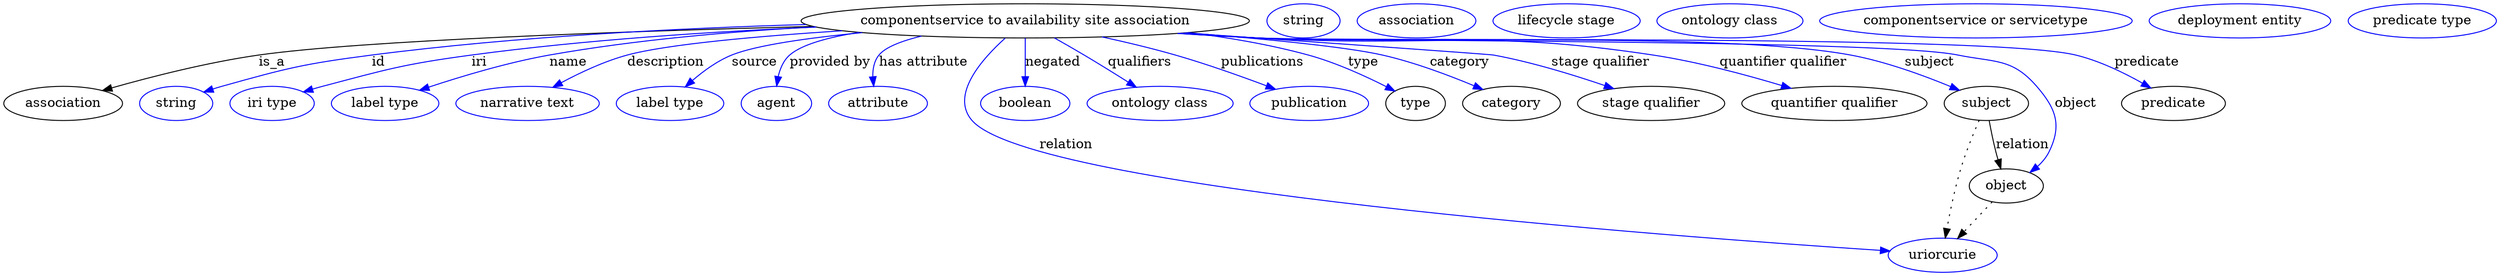 digraph {
	graph [bb="0,0,2623.4,283"];
	node [label="\N"];
	"componentservice to availability site association"	[height=0.5,
		label="componentservice to availability site association",
		pos="1075.4,265",
		width=6.5536];
	association	[height=0.5,
		pos="62.394,178",
		width=1.7332];
	"componentservice to availability site association" -> association	[label=is_a,
		lp="282.39,221.5",
		pos="e,103.75,191.56 851.76,259.17 652.68,253.98 376.7,244.34 268.39,229 214.87,221.42 154.95,206.08 113.59,194.37"];
	id	[color=blue,
		height=0.5,
		label=string,
		pos="181.39,178",
		width=1.0652];
	"componentservice to availability site association" -> id	[color=blue,
		label=id,
		lp="394.39,221.5",
		pos="e,210.38,189.97 844.48,261.18 710.55,257.31 538.93,248.56 387.39,229 316.25,219.82 298.47,215.35 229.39,196 226.29,195.13 223.09,\
194.16 219.89,193.14",
		style=solid];
	iri	[color=blue,
		height=0.5,
		label="iri type",
		pos="282.39,178",
		width=1.2277];
	"componentservice to availability site association" -> iri	[color=blue,
		label=iri,
		lp="500.39,221.5",
		pos="e,315.32,190.14 855.6,258.45 746.08,253.74 611.86,245.05 492.39,229 421.73,219.5 404.32,214.25 335.39,196 332.02,195.11 328.55,194.13 \
325.07,193.11",
		style=solid];
	name	[color=blue,
		height=0.5,
		label="label type",
		pos="401.39,178",
		width=1.5707];
	"componentservice to availability site association" -> name	[color=blue,
		label=name,
		lp="594.39,221.5",
		pos="e,437.65,191.92 854.37,258.64 766.69,253.9 665.29,245.12 574.39,229 530.55,221.22 481.93,206.62 447.43,195.2",
		style=solid];
	description	[color=blue,
		height=0.5,
		label="narrative text",
		pos="551.39,178",
		width=2.0943];
	"componentservice to availability site association" -> description	[color=blue,
		label=description,
		lp="696.89,221.5",
		pos="e,577.98,194.98 882.91,254.59 793.98,248.88 698.81,240.46 656.39,229 632.16,222.45 606.71,210.47 586.93,199.88",
		style=solid];
	source	[color=blue,
		height=0.5,
		label="label type",
		pos="701.39,178",
		width=1.5707];
	"componentservice to availability site association" -> source	[color=blue,
		label=source,
		lp="790.39,221.5",
		pos="e,717.43,195.41 903.83,252.61 847.23,247.12 792.17,239.42 766.39,229 751.17,222.84 736.46,212.08 724.9,202.11",
		style=solid];
	"provided by"	[color=blue,
		height=0.5,
		label=agent,
		pos="813.39,178",
		width=1.0291];
	"componentservice to availability site association" -> "provided by"	[color=blue,
		label="provided by",
		lp="869.89,221.5",
		pos="e,813.66,196.34 900.31,252.87 867.8,247.68 840.07,240.1 827.39,229 820.84,223.26 817.23,214.72 815.29,206.32",
		style=solid];
	"has attribute"	[color=blue,
		height=0.5,
		label=attribute,
		pos="920.39,178",
		width=1.4443];
	"componentservice to availability site association" -> "has attribute"	[color=blue,
		label="has attribute",
		lp="968.39,221.5",
		pos="e,915.85,196.1 966.15,248.98 945.52,243.94 928.24,237.4 921.39,229 916.23,222.66 914.73,214.21 914.9,206.07",
		style=solid];
	relation	[color=blue,
		height=0.5,
		label=uriorcurie,
		pos="2040.4,18",
		width=1.5887];
	"componentservice to availability site association" -> relation	[color=blue,
		label=relation,
		lp="1118.4,134.5",
		pos="e,1984.9,22.469 1054.2,246.73 1029.9,224.84 996.09,186.75 1019.4,160 1082.5,87.536 1758.9,37.388 1974.6,23.14",
		style=solid];
	negated	[color=blue,
		height=0.5,
		label=boolean,
		pos="1075.4,178",
		width=1.2999];
	"componentservice to availability site association" -> negated	[color=blue,
		label=negated,
		lp="1104.4,221.5",
		pos="e,1075.4,196.18 1075.4,246.8 1075.4,235.16 1075.4,219.55 1075.4,206.24",
		style=solid];
	qualifiers	[color=blue,
		height=0.5,
		label="ontology class",
		pos="1216.4,178",
		width=2.1304];
	"componentservice to availability site association" -> qualifiers	[color=blue,
		label=qualifiers,
		lp="1195.9,221.5",
		pos="e,1191.7,195.09 1106.2,247.04 1116.2,241.4 1127.3,235.03 1137.4,229 1152.5,219.98 1168.9,209.64 1182.9,200.72",
		style=solid];
	publications	[color=blue,
		height=0.5,
		label=publication,
		pos="1373.4,178",
		width=1.7332];
	"componentservice to availability site association" -> publications	[color=blue,
		label=publications,
		lp="1324.4,221.5",
		pos="e,1338.1,192.98 1156.7,248.03 1181.5,242.62 1208.7,236.12 1233.4,229 1265.6,219.71 1301.3,206.96 1328.5,196.66",
		style=solid];
	type	[height=0.5,
		pos="1485.4,178",
		width=0.86659];
	"componentservice to availability site association" -> type	[color=blue,
		label=type,
		lp="1430.4,221.5",
		pos="e,1463.6,191 1247.1,252.6 1288.6,247.44 1332.5,239.92 1372.4,229 1401.4,221.08 1432.4,206.87 1454.7,195.61",
		style=solid];
	category	[height=0.5,
		pos="1586.4,178",
		width=1.4263];
	"componentservice to availability site association" -> category	[color=blue,
		label=category,
		lp="1531.9,221.5",
		pos="e,1556.3,192.64 1245.1,252.43 1325.2,246.1 1411.7,237.77 1450.4,229 1483.8,221.43 1520.2,207.75 1546.9,196.61",
		style=solid];
	"stage qualifier"	[height=0.5,
		pos="1733.4,178",
		width=2.1484];
	"componentservice to availability site association" -> "stage qualifier"	[color=blue,
		label="stage qualifier",
		lp="1679.9,221.5",
		pos="e,1694.1,193.54 1242.8,252.31 1383.8,242.42 1563.3,229.75 1567.4,229 1607.5,221.63 1651.7,208.05 1684.3,196.91",
		style=solid];
	"quantifier qualifier"	[height=0.5,
		pos="1926.4,178",
		width=2.7081];
	"componentservice to availability site association" -> "quantifier qualifier"	[color=blue,
		label="quantifier qualifier",
		lp="1872.4,221.5",
		pos="e,1880.7,193.91 1239.4,252.03 1266.5,250.22 1294.2,248.48 1320.4,247 1504.7,236.61 1552.8,256.53 1735.4,229 1781.8,222.01 1833.1,\
208.21 1870.9,196.88",
		style=solid];
	subject	[height=0.5,
		pos="2086.4,178",
		width=1.2277];
	"componentservice to availability site association" -> subject	[color=blue,
		label=subject,
		lp="2026.4,221.5",
		pos="e,2058.1,191.82 1237.1,251.85 1264.9,250.03 1293.5,248.32 1320.4,247 1458.7,240.2 1807.2,254.15 1943.4,229 1980.2,222.21 2020.2,\
207.53 2048.6,195.82",
		style=solid];
	object	[height=0.5,
		pos="2107.4,91",
		width=1.0832];
	"componentservice to availability site association" -> object	[color=blue,
		label=object,
		lp="2180.4,178",
		pos="e,2132.3,105.25 1236.1,251.81 1264.2,249.98 1293.1,248.28 1320.4,247 1402.1,243.17 1976.2,245.37 2056.4,229 2095.3,221.06 2113.4,\
225.99 2139.4,196 2159.8,172.42 2166.1,155.03 2152.4,127 2149.5,121.17 2145.2,116.02 2140.3,111.6",
		style=solid];
	predicate	[height=0.5,
		pos="2283.4,178",
		width=1.5165];
	"componentservice to availability site association" -> predicate	[color=blue,
		label=predicate,
		lp="2255.4,221.5",
		pos="e,2259.5,194.27 1235.5,251.78 1263.7,249.93 1292.9,248.24 1320.4,247 1415.9,242.69 2087.5,251.39 2180.4,229 2205.3,223.01 2231.1,\
210.42 2250.7,199.37",
		style=solid];
	association_type	[color=blue,
		height=0.5,
		label=string,
		pos="1367.4,265",
		width=1.0652];
	association_category	[color=blue,
		height=0.5,
		label=association,
		pos="1486.4,265",
		width=1.7332];
	"componentservice to availability site association_stage qualifier"	[color=blue,
		height=0.5,
		label="lifecycle stage",
		pos="1644.4,265",
		width=2.1484];
	"componentservice to availability site association_quantifier qualifier"	[color=blue,
		height=0.5,
		label="ontology class",
		pos="1816.4,265",
		width=2.1304];
	subject -> relation	[pos="e,2043.1,36.136 2078.8,160.24 2072.9,146.64 2064.8,126.88 2059.4,109 2053.1,88.265 2048.2,64.241 2044.9,46.231",
		style=dotted];
	subject -> object	[label=relation,
		lp="2124.4,134.5",
		pos="e,2101.7,108.98 2089.4,159.77 2091.2,150.09 2093.6,137.8 2096.4,127 2097.1,124.32 2097.9,121.53 2098.7,118.76"];
	"componentservice to availability site association_subject"	[color=blue,
		height=0.5,
		label="componentservice or servicetype",
		pos="2075.4,265",
		width=4.5677];
	object -> relation	[pos="e,2056.2,35.702 2092.5,74.243 2083.9,65.127 2072.9,53.465 2063.2,43.208",
		style=dotted];
	"componentservice to availability site association_object"	[color=blue,
		height=0.5,
		label="deployment entity",
		pos="2353.4,265",
		width=2.6539];
	"componentservice to availability site association_predicate"	[color=blue,
		height=0.5,
		label="predicate type",
		pos="2545.4,265",
		width=2.1665];
}
